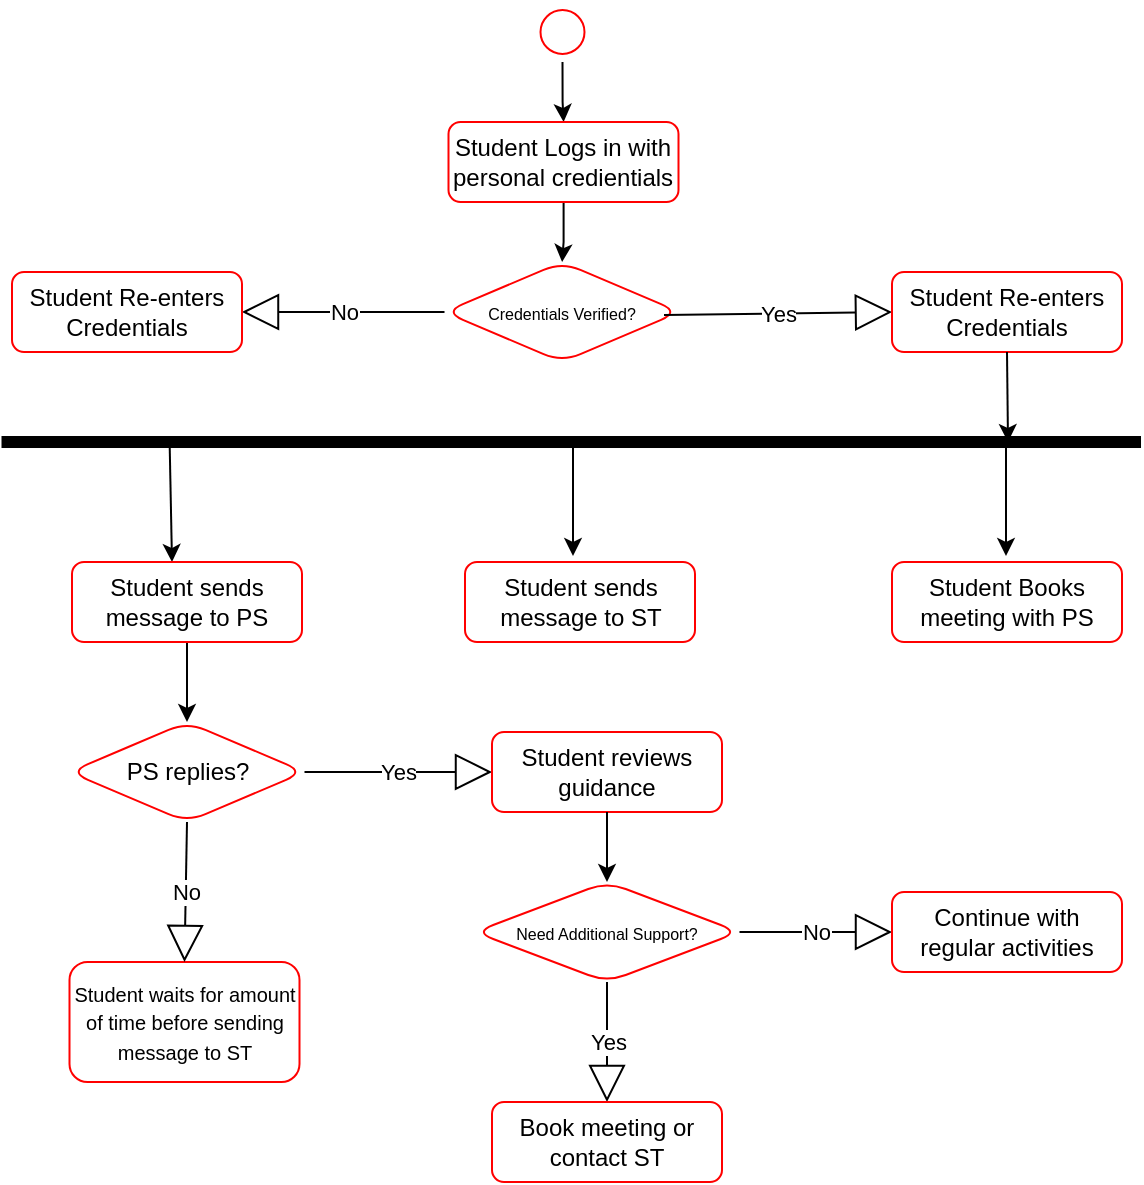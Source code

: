 <mxfile version="24.8.6">
  <diagram name="Page-1" id="Zv39QfKeAGgpEDCP1mTJ">
    <mxGraphModel dx="1194" dy="1635" grid="1" gridSize="10" guides="1" tooltips="1" connect="1" arrows="1" fold="1" page="1" pageScale="1" pageWidth="850" pageHeight="1100" math="0" shadow="0">
      <root>
        <mxCell id="0" />
        <mxCell id="1" parent="0" />
        <mxCell id="OgLMr1-iJ8K-j_Pl5qPv-12" value="" style="edgeStyle=orthogonalEdgeStyle;rounded=0;orthogonalLoop=1;jettySize=auto;html=1;" parent="1" source="OgLMr1-iJ8K-j_Pl5qPv-8" target="OgLMr1-iJ8K-j_Pl5qPv-11" edge="1">
          <mxGeometry relative="1" as="geometry" />
        </mxCell>
        <mxCell id="OgLMr1-iJ8K-j_Pl5qPv-8" value="" style="ellipse;html=1;shape=startState;fillColor=#FFFFFF;strokeColor=#ff0000;" parent="1" vertex="1">
          <mxGeometry x="380.25" y="-1050" width="30" height="30" as="geometry" />
        </mxCell>
        <mxCell id="OgLMr1-iJ8K-j_Pl5qPv-14" value="" style="edgeStyle=orthogonalEdgeStyle;rounded=0;orthogonalLoop=1;jettySize=auto;html=1;" parent="1" source="OgLMr1-iJ8K-j_Pl5qPv-11" target="OgLMr1-iJ8K-j_Pl5qPv-13" edge="1">
          <mxGeometry relative="1" as="geometry" />
        </mxCell>
        <mxCell id="OgLMr1-iJ8K-j_Pl5qPv-11" value="Student Logs in with personal credientials" style="rounded=1;whiteSpace=wrap;html=1;fillColor=#FFFFFF;strokeColor=#ff0000;" parent="1" vertex="1">
          <mxGeometry x="338.25" y="-990" width="115" height="40" as="geometry" />
        </mxCell>
        <mxCell id="OgLMr1-iJ8K-j_Pl5qPv-13" value="&lt;font style=&quot;font-size: 8px;&quot;&gt;Credentials Verified?&lt;/font&gt;" style="rhombus;whiteSpace=wrap;html=1;fillColor=#FFFFFF;strokeColor=#ff0000;rounded=1;" parent="1" vertex="1">
          <mxGeometry x="336.25" y="-920" width="117.5" height="50" as="geometry" />
        </mxCell>
        <mxCell id="OgLMr1-iJ8K-j_Pl5qPv-17" value="No" style="endArrow=block;endSize=16;endFill=0;html=1;rounded=0;entryX=1;entryY=0.5;entryDx=0;entryDy=0;exitX=0;exitY=0.5;exitDx=0;exitDy=0;" parent="1" source="OgLMr1-iJ8K-j_Pl5qPv-13" target="OgLMr1-iJ8K-j_Pl5qPv-18" edge="1">
          <mxGeometry width="160" relative="1" as="geometry">
            <mxPoint x="340" y="-860" as="sourcePoint" />
            <mxPoint x="470" y="-850" as="targetPoint" />
          </mxGeometry>
        </mxCell>
        <mxCell id="OgLMr1-iJ8K-j_Pl5qPv-18" value="Student Re-enters Credentials" style="rounded=1;whiteSpace=wrap;html=1;fillColor=#FFFFFF;strokeColor=#ff0000;" parent="1" vertex="1">
          <mxGeometry x="120" y="-915" width="115" height="40" as="geometry" />
        </mxCell>
        <mxCell id="OgLMr1-iJ8K-j_Pl5qPv-19" value="Yes" style="endArrow=block;endSize=16;endFill=0;html=1;rounded=0;entryX=0;entryY=0.5;entryDx=0;entryDy=0;exitX=0.934;exitY=0.53;exitDx=0;exitDy=0;exitPerimeter=0;" parent="1" source="OgLMr1-iJ8K-j_Pl5qPv-13" target="OgLMr1-iJ8K-j_Pl5qPv-20" edge="1">
          <mxGeometry width="160" relative="1" as="geometry">
            <mxPoint x="551" y="-895.5" as="sourcePoint" />
            <mxPoint x="450" y="-895.5" as="targetPoint" />
          </mxGeometry>
        </mxCell>
        <mxCell id="OgLMr1-iJ8K-j_Pl5qPv-20" value="Student Re-enters Credentials" style="rounded=1;whiteSpace=wrap;html=1;fillColor=#FFFFFF;strokeColor=#ff0000;" parent="1" vertex="1">
          <mxGeometry x="560" y="-915" width="115" height="40" as="geometry" />
        </mxCell>
        <mxCell id="OgLMr1-iJ8K-j_Pl5qPv-35" value="" style="html=1;points=[];perimeter=orthogonalPerimeter;fillColor=strokeColor;rotation=90;" parent="1" vertex="1">
          <mxGeometry x="397.13" y="-1114.37" width="5" height="568.75" as="geometry" />
        </mxCell>
        <mxCell id="OgLMr1-iJ8K-j_Pl5qPv-37" value="" style="endArrow=classic;html=1;rounded=0;exitX=0.5;exitY=1;exitDx=0;exitDy=0;" parent="1" source="OgLMr1-iJ8K-j_Pl5qPv-20" edge="1">
          <mxGeometry width="50" height="50" relative="1" as="geometry">
            <mxPoint x="520" y="-730" as="sourcePoint" />
            <mxPoint x="618" y="-830" as="targetPoint" />
          </mxGeometry>
        </mxCell>
        <mxCell id="OgLMr1-iJ8K-j_Pl5qPv-38" value="" style="endArrow=classic;html=1;rounded=0;exitX=1;exitY=0.853;exitDx=0;exitDy=0;exitPerimeter=0;" parent="1" source="OgLMr1-iJ8K-j_Pl5qPv-35" edge="1">
          <mxGeometry width="50" height="50" relative="1" as="geometry">
            <mxPoint x="320" y="-730" as="sourcePoint" />
            <mxPoint x="200" y="-770" as="targetPoint" />
          </mxGeometry>
        </mxCell>
        <mxCell id="OgLMr1-iJ8K-j_Pl5qPv-39" value="" style="endArrow=classic;html=1;rounded=0;exitX=1;exitY=0.853;exitDx=0;exitDy=0;exitPerimeter=0;" parent="1" edge="1">
          <mxGeometry width="50" height="50" relative="1" as="geometry">
            <mxPoint x="400.5" y="-830" as="sourcePoint" />
            <mxPoint x="400.5" y="-773" as="targetPoint" />
          </mxGeometry>
        </mxCell>
        <mxCell id="OgLMr1-iJ8K-j_Pl5qPv-40" value="" style="endArrow=classic;html=1;rounded=0;exitX=1;exitY=0.853;exitDx=0;exitDy=0;exitPerimeter=0;" parent="1" edge="1">
          <mxGeometry width="50" height="50" relative="1" as="geometry">
            <mxPoint x="617" y="-830" as="sourcePoint" />
            <mxPoint x="617" y="-773" as="targetPoint" />
          </mxGeometry>
        </mxCell>
        <mxCell id="OgLMr1-iJ8K-j_Pl5qPv-41" value="Student Books meeting with PS" style="rounded=1;whiteSpace=wrap;html=1;fillColor=#FFFFFF;strokeColor=#ff0000;" parent="1" vertex="1">
          <mxGeometry x="560" y="-770" width="115" height="40" as="geometry" />
        </mxCell>
        <mxCell id="OgLMr1-iJ8K-j_Pl5qPv-42" value="Student sends message to ST" style="rounded=1;whiteSpace=wrap;html=1;fillColor=#FFFFFF;strokeColor=#ff0000;" parent="1" vertex="1">
          <mxGeometry x="346.5" y="-770" width="115" height="40" as="geometry" />
        </mxCell>
        <mxCell id="OgLMr1-iJ8K-j_Pl5qPv-46" value="" style="edgeStyle=orthogonalEdgeStyle;rounded=0;orthogonalLoop=1;jettySize=auto;html=1;entryX=0.5;entryY=0;entryDx=0;entryDy=0;" parent="1" source="OgLMr1-iJ8K-j_Pl5qPv-43" target="OgLMr1-iJ8K-j_Pl5qPv-47" edge="1">
          <mxGeometry relative="1" as="geometry">
            <mxPoint x="207.5" y="-650" as="targetPoint" />
          </mxGeometry>
        </mxCell>
        <mxCell id="OgLMr1-iJ8K-j_Pl5qPv-43" value="Student sends message to PS" style="rounded=1;whiteSpace=wrap;html=1;fillColor=#FFFFFF;strokeColor=#ff0000;" parent="1" vertex="1">
          <mxGeometry x="150" y="-770" width="115" height="40" as="geometry" />
        </mxCell>
        <mxCell id="OgLMr1-iJ8K-j_Pl5qPv-47" value="&lt;font style=&quot;font-size: 12px;&quot;&gt;PS replies?&lt;/font&gt;" style="rhombus;whiteSpace=wrap;html=1;fillColor=#FFFFFF;strokeColor=#ff0000;rounded=1;" parent="1" vertex="1">
          <mxGeometry x="148.75" y="-690" width="117.5" height="50" as="geometry" />
        </mxCell>
        <mxCell id="OgLMr1-iJ8K-j_Pl5qPv-50" value="&lt;font style=&quot;font-size: 10px;&quot;&gt;Student waits for amount of time before sending message to ST&lt;/font&gt;" style="rounded=1;whiteSpace=wrap;html=1;fillColor=#FFFFFF;strokeColor=#ff0000;" parent="1" vertex="1">
          <mxGeometry x="148.75" y="-570" width="115" height="60" as="geometry" />
        </mxCell>
        <mxCell id="OgLMr1-iJ8K-j_Pl5qPv-54" value="No" style="endArrow=block;endSize=16;endFill=0;html=1;rounded=0;exitX=0.5;exitY=1;exitDx=0;exitDy=0;entryX=0.5;entryY=0;entryDx=0;entryDy=0;" parent="1" source="OgLMr1-iJ8K-j_Pl5qPv-47" target="OgLMr1-iJ8K-j_Pl5qPv-50" edge="1">
          <mxGeometry width="160" relative="1" as="geometry">
            <mxPoint x="336.25" y="-648" as="sourcePoint" />
            <mxPoint x="450" y="-650" as="targetPoint" />
          </mxGeometry>
        </mxCell>
        <mxCell id="OgLMr1-iJ8K-j_Pl5qPv-55" value="Yes" style="endArrow=block;endSize=16;endFill=0;html=1;rounded=0;exitX=1;exitY=0.5;exitDx=0;exitDy=0;entryX=0;entryY=0.5;entryDx=0;entryDy=0;" parent="1" source="OgLMr1-iJ8K-j_Pl5qPv-47" target="OgLMr1-iJ8K-j_Pl5qPv-57" edge="1">
          <mxGeometry width="160" relative="1" as="geometry">
            <mxPoint x="348.5" y="-660" as="sourcePoint" />
            <mxPoint x="320" y="-665" as="targetPoint" />
          </mxGeometry>
        </mxCell>
        <mxCell id="OgLMr1-iJ8K-j_Pl5qPv-57" value="Student reviews guidance" style="rounded=1;whiteSpace=wrap;html=1;fillColor=#FFFFFF;strokeColor=#ff0000;" parent="1" vertex="1">
          <mxGeometry x="360" y="-685" width="115" height="40" as="geometry" />
        </mxCell>
        <mxCell id="OgLMr1-iJ8K-j_Pl5qPv-59" value="&lt;span style=&quot;font-size: 8px;&quot;&gt;Need Additional Support?&lt;/span&gt;" style="rhombus;whiteSpace=wrap;html=1;fillColor=#FFFFFF;strokeColor=#ff0000;rounded=1;" parent="1" vertex="1">
          <mxGeometry x="351.25" y="-610" width="132.5" height="50" as="geometry" />
        </mxCell>
        <mxCell id="OgLMr1-iJ8K-j_Pl5qPv-60" value="" style="edgeStyle=orthogonalEdgeStyle;rounded=0;orthogonalLoop=1;jettySize=auto;html=1;exitX=0.5;exitY=1;exitDx=0;exitDy=0;entryX=0.5;entryY=0;entryDx=0;entryDy=0;" parent="1" source="OgLMr1-iJ8K-j_Pl5qPv-57" target="OgLMr1-iJ8K-j_Pl5qPv-59" edge="1">
          <mxGeometry relative="1" as="geometry">
            <mxPoint x="520" y="-620" as="sourcePoint" />
            <mxPoint x="520" y="-580" as="targetPoint" />
          </mxGeometry>
        </mxCell>
        <mxCell id="OgLMr1-iJ8K-j_Pl5qPv-61" value="No" style="endArrow=block;endSize=16;endFill=0;html=1;rounded=0;exitX=1;exitY=0.5;exitDx=0;exitDy=0;entryX=0;entryY=0.5;entryDx=0;entryDy=0;" parent="1" source="OgLMr1-iJ8K-j_Pl5qPv-59" target="OgLMr1-iJ8K-j_Pl5qPv-63" edge="1">
          <mxGeometry width="160" relative="1" as="geometry">
            <mxPoint x="490" y="-585.5" as="sourcePoint" />
            <mxPoint x="580" y="-585" as="targetPoint" />
          </mxGeometry>
        </mxCell>
        <mxCell id="OgLMr1-iJ8K-j_Pl5qPv-63" value="Continue with regular activities" style="rounded=1;whiteSpace=wrap;html=1;fillColor=#FFFFFF;strokeColor=#ff0000;" parent="1" vertex="1">
          <mxGeometry x="560" y="-605" width="115" height="40" as="geometry" />
        </mxCell>
        <mxCell id="OgLMr1-iJ8K-j_Pl5qPv-64" value="Yes" style="endArrow=block;endSize=16;endFill=0;html=1;rounded=0;exitX=0.5;exitY=1;exitDx=0;exitDy=0;entryX=0.5;entryY=0;entryDx=0;entryDy=0;" parent="1" source="OgLMr1-iJ8K-j_Pl5qPv-59" target="OgLMr1-iJ8K-j_Pl5qPv-65" edge="1">
          <mxGeometry width="160" relative="1" as="geometry">
            <mxPoint x="412.25" y="-545.62" as="sourcePoint" />
            <mxPoint x="418" y="-490" as="targetPoint" />
          </mxGeometry>
        </mxCell>
        <mxCell id="OgLMr1-iJ8K-j_Pl5qPv-65" value="Book meeting or contact ST" style="rounded=1;whiteSpace=wrap;html=1;fillColor=#FFFFFF;strokeColor=#ff0000;" parent="1" vertex="1">
          <mxGeometry x="360" y="-500" width="115" height="40" as="geometry" />
        </mxCell>
      </root>
    </mxGraphModel>
  </diagram>
</mxfile>
